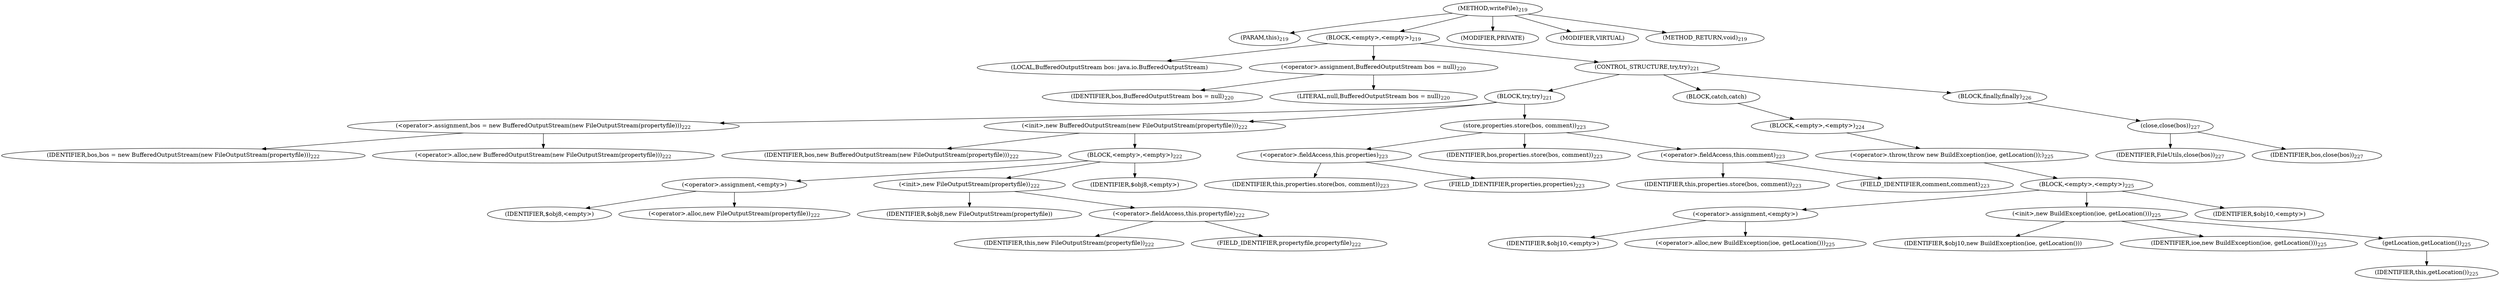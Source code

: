 digraph "writeFile" {  
"317" [label = <(METHOD,writeFile)<SUB>219</SUB>> ]
"25" [label = <(PARAM,this)<SUB>219</SUB>> ]
"318" [label = <(BLOCK,&lt;empty&gt;,&lt;empty&gt;)<SUB>219</SUB>> ]
"23" [label = <(LOCAL,BufferedOutputStream bos: java.io.BufferedOutputStream)> ]
"319" [label = <(&lt;operator&gt;.assignment,BufferedOutputStream bos = null)<SUB>220</SUB>> ]
"320" [label = <(IDENTIFIER,bos,BufferedOutputStream bos = null)<SUB>220</SUB>> ]
"321" [label = <(LITERAL,null,BufferedOutputStream bos = null)<SUB>220</SUB>> ]
"322" [label = <(CONTROL_STRUCTURE,try,try)<SUB>221</SUB>> ]
"323" [label = <(BLOCK,try,try)<SUB>221</SUB>> ]
"324" [label = <(&lt;operator&gt;.assignment,bos = new BufferedOutputStream(new FileOutputStream(propertyfile)))<SUB>222</SUB>> ]
"325" [label = <(IDENTIFIER,bos,bos = new BufferedOutputStream(new FileOutputStream(propertyfile)))<SUB>222</SUB>> ]
"326" [label = <(&lt;operator&gt;.alloc,new BufferedOutputStream(new FileOutputStream(propertyfile)))<SUB>222</SUB>> ]
"327" [label = <(&lt;init&gt;,new BufferedOutputStream(new FileOutputStream(propertyfile)))<SUB>222</SUB>> ]
"22" [label = <(IDENTIFIER,bos,new BufferedOutputStream(new FileOutputStream(propertyfile)))<SUB>222</SUB>> ]
"328" [label = <(BLOCK,&lt;empty&gt;,&lt;empty&gt;)<SUB>222</SUB>> ]
"329" [label = <(&lt;operator&gt;.assignment,&lt;empty&gt;)> ]
"330" [label = <(IDENTIFIER,$obj8,&lt;empty&gt;)> ]
"331" [label = <(&lt;operator&gt;.alloc,new FileOutputStream(propertyfile))<SUB>222</SUB>> ]
"332" [label = <(&lt;init&gt;,new FileOutputStream(propertyfile))<SUB>222</SUB>> ]
"333" [label = <(IDENTIFIER,$obj8,new FileOutputStream(propertyfile))> ]
"334" [label = <(&lt;operator&gt;.fieldAccess,this.propertyfile)<SUB>222</SUB>> ]
"335" [label = <(IDENTIFIER,this,new FileOutputStream(propertyfile))<SUB>222</SUB>> ]
"336" [label = <(FIELD_IDENTIFIER,propertyfile,propertyfile)<SUB>222</SUB>> ]
"337" [label = <(IDENTIFIER,$obj8,&lt;empty&gt;)> ]
"338" [label = <(store,properties.store(bos, comment))<SUB>223</SUB>> ]
"339" [label = <(&lt;operator&gt;.fieldAccess,this.properties)<SUB>223</SUB>> ]
"340" [label = <(IDENTIFIER,this,properties.store(bos, comment))<SUB>223</SUB>> ]
"341" [label = <(FIELD_IDENTIFIER,properties,properties)<SUB>223</SUB>> ]
"342" [label = <(IDENTIFIER,bos,properties.store(bos, comment))<SUB>223</SUB>> ]
"343" [label = <(&lt;operator&gt;.fieldAccess,this.comment)<SUB>223</SUB>> ]
"344" [label = <(IDENTIFIER,this,properties.store(bos, comment))<SUB>223</SUB>> ]
"345" [label = <(FIELD_IDENTIFIER,comment,comment)<SUB>223</SUB>> ]
"346" [label = <(BLOCK,catch,catch)> ]
"347" [label = <(BLOCK,&lt;empty&gt;,&lt;empty&gt;)<SUB>224</SUB>> ]
"348" [label = <(&lt;operator&gt;.throw,throw new BuildException(ioe, getLocation());)<SUB>225</SUB>> ]
"349" [label = <(BLOCK,&lt;empty&gt;,&lt;empty&gt;)<SUB>225</SUB>> ]
"350" [label = <(&lt;operator&gt;.assignment,&lt;empty&gt;)> ]
"351" [label = <(IDENTIFIER,$obj10,&lt;empty&gt;)> ]
"352" [label = <(&lt;operator&gt;.alloc,new BuildException(ioe, getLocation()))<SUB>225</SUB>> ]
"353" [label = <(&lt;init&gt;,new BuildException(ioe, getLocation()))<SUB>225</SUB>> ]
"354" [label = <(IDENTIFIER,$obj10,new BuildException(ioe, getLocation()))> ]
"355" [label = <(IDENTIFIER,ioe,new BuildException(ioe, getLocation()))<SUB>225</SUB>> ]
"356" [label = <(getLocation,getLocation())<SUB>225</SUB>> ]
"24" [label = <(IDENTIFIER,this,getLocation())<SUB>225</SUB>> ]
"357" [label = <(IDENTIFIER,$obj10,&lt;empty&gt;)> ]
"358" [label = <(BLOCK,finally,finally)<SUB>226</SUB>> ]
"359" [label = <(close,close(bos))<SUB>227</SUB>> ]
"360" [label = <(IDENTIFIER,FileUtils,close(bos))<SUB>227</SUB>> ]
"361" [label = <(IDENTIFIER,bos,close(bos))<SUB>227</SUB>> ]
"362" [label = <(MODIFIER,PRIVATE)> ]
"363" [label = <(MODIFIER,VIRTUAL)> ]
"364" [label = <(METHOD_RETURN,void)<SUB>219</SUB>> ]
  "317" -> "25" 
  "317" -> "318" 
  "317" -> "362" 
  "317" -> "363" 
  "317" -> "364" 
  "318" -> "23" 
  "318" -> "319" 
  "318" -> "322" 
  "319" -> "320" 
  "319" -> "321" 
  "322" -> "323" 
  "322" -> "346" 
  "322" -> "358" 
  "323" -> "324" 
  "323" -> "327" 
  "323" -> "338" 
  "324" -> "325" 
  "324" -> "326" 
  "327" -> "22" 
  "327" -> "328" 
  "328" -> "329" 
  "328" -> "332" 
  "328" -> "337" 
  "329" -> "330" 
  "329" -> "331" 
  "332" -> "333" 
  "332" -> "334" 
  "334" -> "335" 
  "334" -> "336" 
  "338" -> "339" 
  "338" -> "342" 
  "338" -> "343" 
  "339" -> "340" 
  "339" -> "341" 
  "343" -> "344" 
  "343" -> "345" 
  "346" -> "347" 
  "347" -> "348" 
  "348" -> "349" 
  "349" -> "350" 
  "349" -> "353" 
  "349" -> "357" 
  "350" -> "351" 
  "350" -> "352" 
  "353" -> "354" 
  "353" -> "355" 
  "353" -> "356" 
  "356" -> "24" 
  "358" -> "359" 
  "359" -> "360" 
  "359" -> "361" 
}
